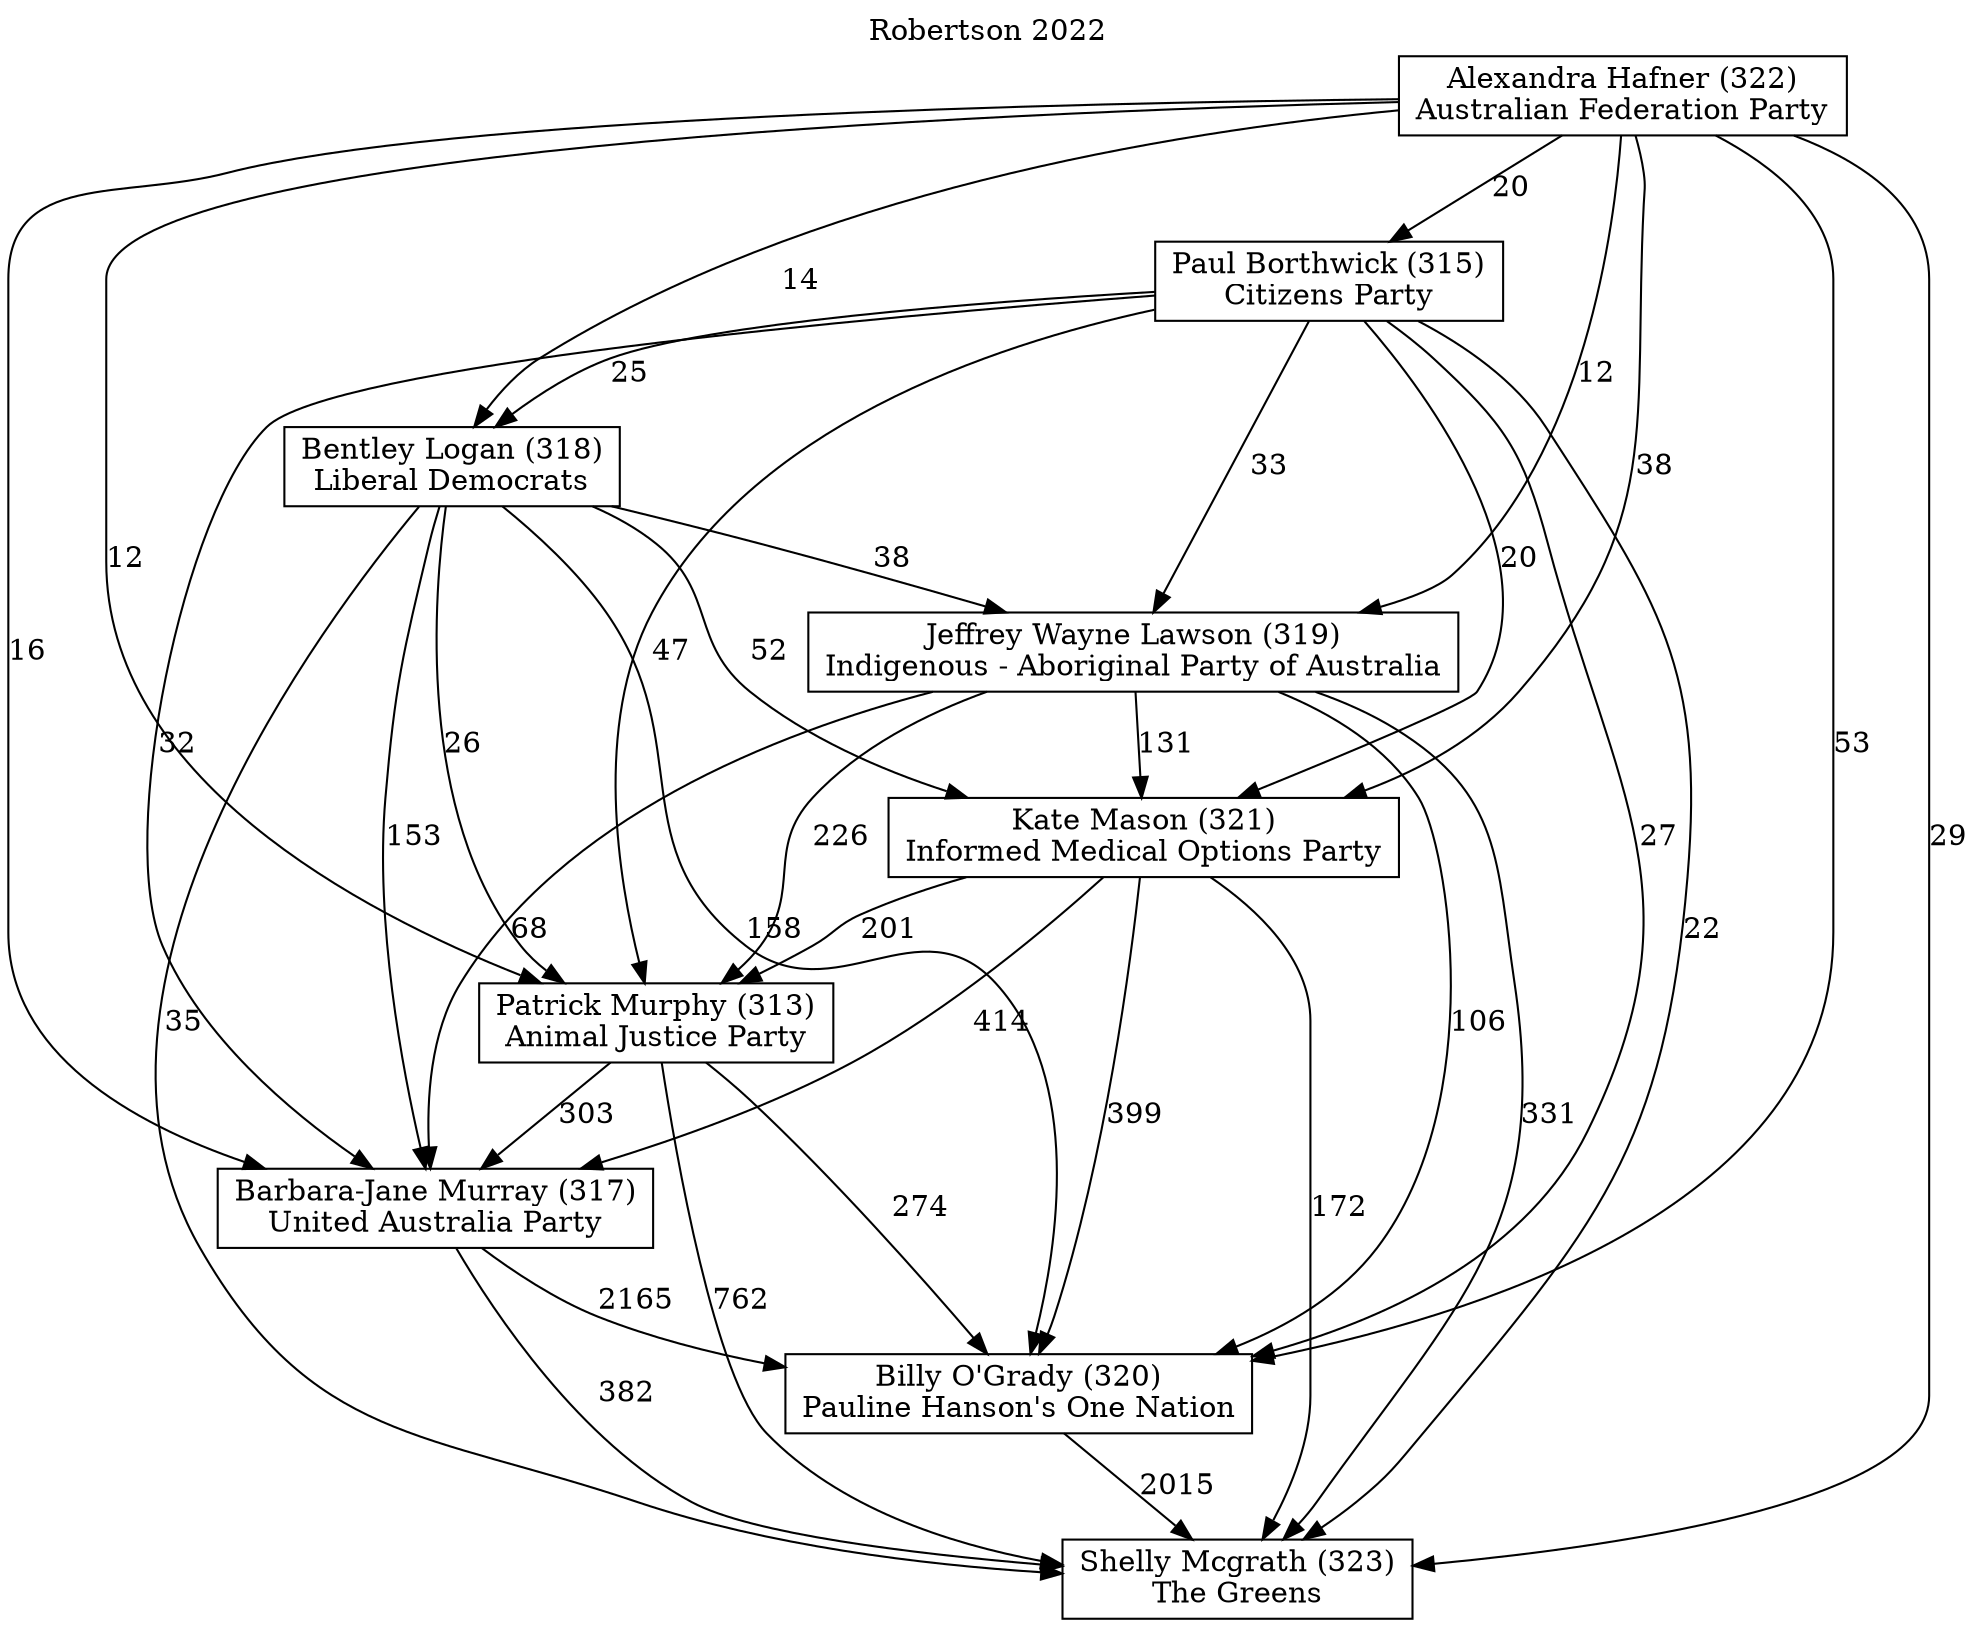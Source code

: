 // House preference flow
digraph "Shelly Mcgrath (323)_Robertson_2022" {
	graph [label="Robertson 2022" labelloc=t mclimit=10]
	node [shape=box]
	"Shelly Mcgrath (323)" [label="Shelly Mcgrath (323)
The Greens"]
	"Kate Mason (321)" [label="Kate Mason (321)
Informed Medical Options Party"]
	"Jeffrey Wayne Lawson (319)" [label="Jeffrey Wayne Lawson (319)
Indigenous - Aboriginal Party of Australia"]
	"Barbara-Jane Murray (317)" [label="Barbara-Jane Murray (317)
United Australia Party"]
	"Billy O'Grady (320)" [label="Billy O'Grady (320)
Pauline Hanson's One Nation"]
	"Paul Borthwick (315)" [label="Paul Borthwick (315)
Citizens Party"]
	"Bentley Logan (318)" [label="Bentley Logan (318)
Liberal Democrats"]
	"Patrick Murphy (313)" [label="Patrick Murphy (313)
Animal Justice Party"]
	"Alexandra Hafner (322)" [label="Alexandra Hafner (322)
Australian Federation Party"]
	"Kate Mason (321)" -> "Barbara-Jane Murray (317)" [label=414]
	"Alexandra Hafner (322)" -> "Jeffrey Wayne Lawson (319)" [label=12]
	"Jeffrey Wayne Lawson (319)" -> "Kate Mason (321)" [label=131]
	"Bentley Logan (318)" -> "Jeffrey Wayne Lawson (319)" [label=38]
	"Kate Mason (321)" -> "Patrick Murphy (313)" [label=201]
	"Paul Borthwick (315)" -> "Shelly Mcgrath (323)" [label=22]
	"Alexandra Hafner (322)" -> "Barbara-Jane Murray (317)" [label=16]
	"Jeffrey Wayne Lawson (319)" -> "Patrick Murphy (313)" [label=226]
	"Paul Borthwick (315)" -> "Barbara-Jane Murray (317)" [label=32]
	"Bentley Logan (318)" -> "Billy O'Grady (320)" [label=158]
	"Bentley Logan (318)" -> "Barbara-Jane Murray (317)" [label=153]
	"Paul Borthwick (315)" -> "Billy O'Grady (320)" [label=27]
	"Alexandra Hafner (322)" -> "Shelly Mcgrath (323)" [label=29]
	"Paul Borthwick (315)" -> "Kate Mason (321)" [label=20]
	"Jeffrey Wayne Lawson (319)" -> "Shelly Mcgrath (323)" [label=331]
	"Alexandra Hafner (322)" -> "Bentley Logan (318)" [label=14]
	"Paul Borthwick (315)" -> "Bentley Logan (318)" [label=25]
	"Alexandra Hafner (322)" -> "Kate Mason (321)" [label=38]
	"Bentley Logan (318)" -> "Kate Mason (321)" [label=52]
	"Kate Mason (321)" -> "Shelly Mcgrath (323)" [label=172]
	"Patrick Murphy (313)" -> "Barbara-Jane Murray (317)" [label=303]
	"Billy O'Grady (320)" -> "Shelly Mcgrath (323)" [label=2015]
	"Jeffrey Wayne Lawson (319)" -> "Billy O'Grady (320)" [label=106]
	"Jeffrey Wayne Lawson (319)" -> "Barbara-Jane Murray (317)" [label=68]
	"Barbara-Jane Murray (317)" -> "Shelly Mcgrath (323)" [label=382]
	"Bentley Logan (318)" -> "Patrick Murphy (313)" [label=26]
	"Patrick Murphy (313)" -> "Shelly Mcgrath (323)" [label=762]
	"Alexandra Hafner (322)" -> "Billy O'Grady (320)" [label=53]
	"Patrick Murphy (313)" -> "Billy O'Grady (320)" [label=274]
	"Alexandra Hafner (322)" -> "Paul Borthwick (315)" [label=20]
	"Bentley Logan (318)" -> "Shelly Mcgrath (323)" [label=35]
	"Paul Borthwick (315)" -> "Patrick Murphy (313)" [label=47]
	"Alexandra Hafner (322)" -> "Patrick Murphy (313)" [label=12]
	"Barbara-Jane Murray (317)" -> "Billy O'Grady (320)" [label=2165]
	"Kate Mason (321)" -> "Billy O'Grady (320)" [label=399]
	"Paul Borthwick (315)" -> "Jeffrey Wayne Lawson (319)" [label=33]
}

